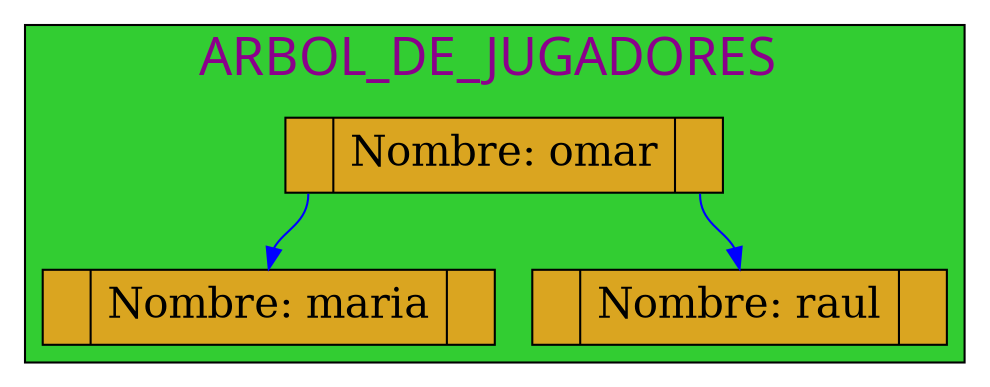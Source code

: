digraph ArbolBB{
subgraph cluster_1 {

label= "ARBOL_DE_JUGADORES ";
labelloc=t;
fontcolor=magenta4;
fontname=algerian
fontsize=25;
style=filled;
fillcolor=limegreen;
node[shape=record,height=0.5 style=filled fontcolor=black fillcolor=goldenrod fontsize=20 ];


25770475744[label="<f0> |<f1>Nombre: omar |<f2> " ]; 
25770475952[label="<f0> |<f1>Nombre: maria |<f2>" ]
25770476352[label="<f0> |<f1>Nombre: raul |<f2>" ]

25770475744:f0->25770475952:f1 [color=blue]
25770475744:f2->25770476352:f1 [color=blue ]

 }

 }